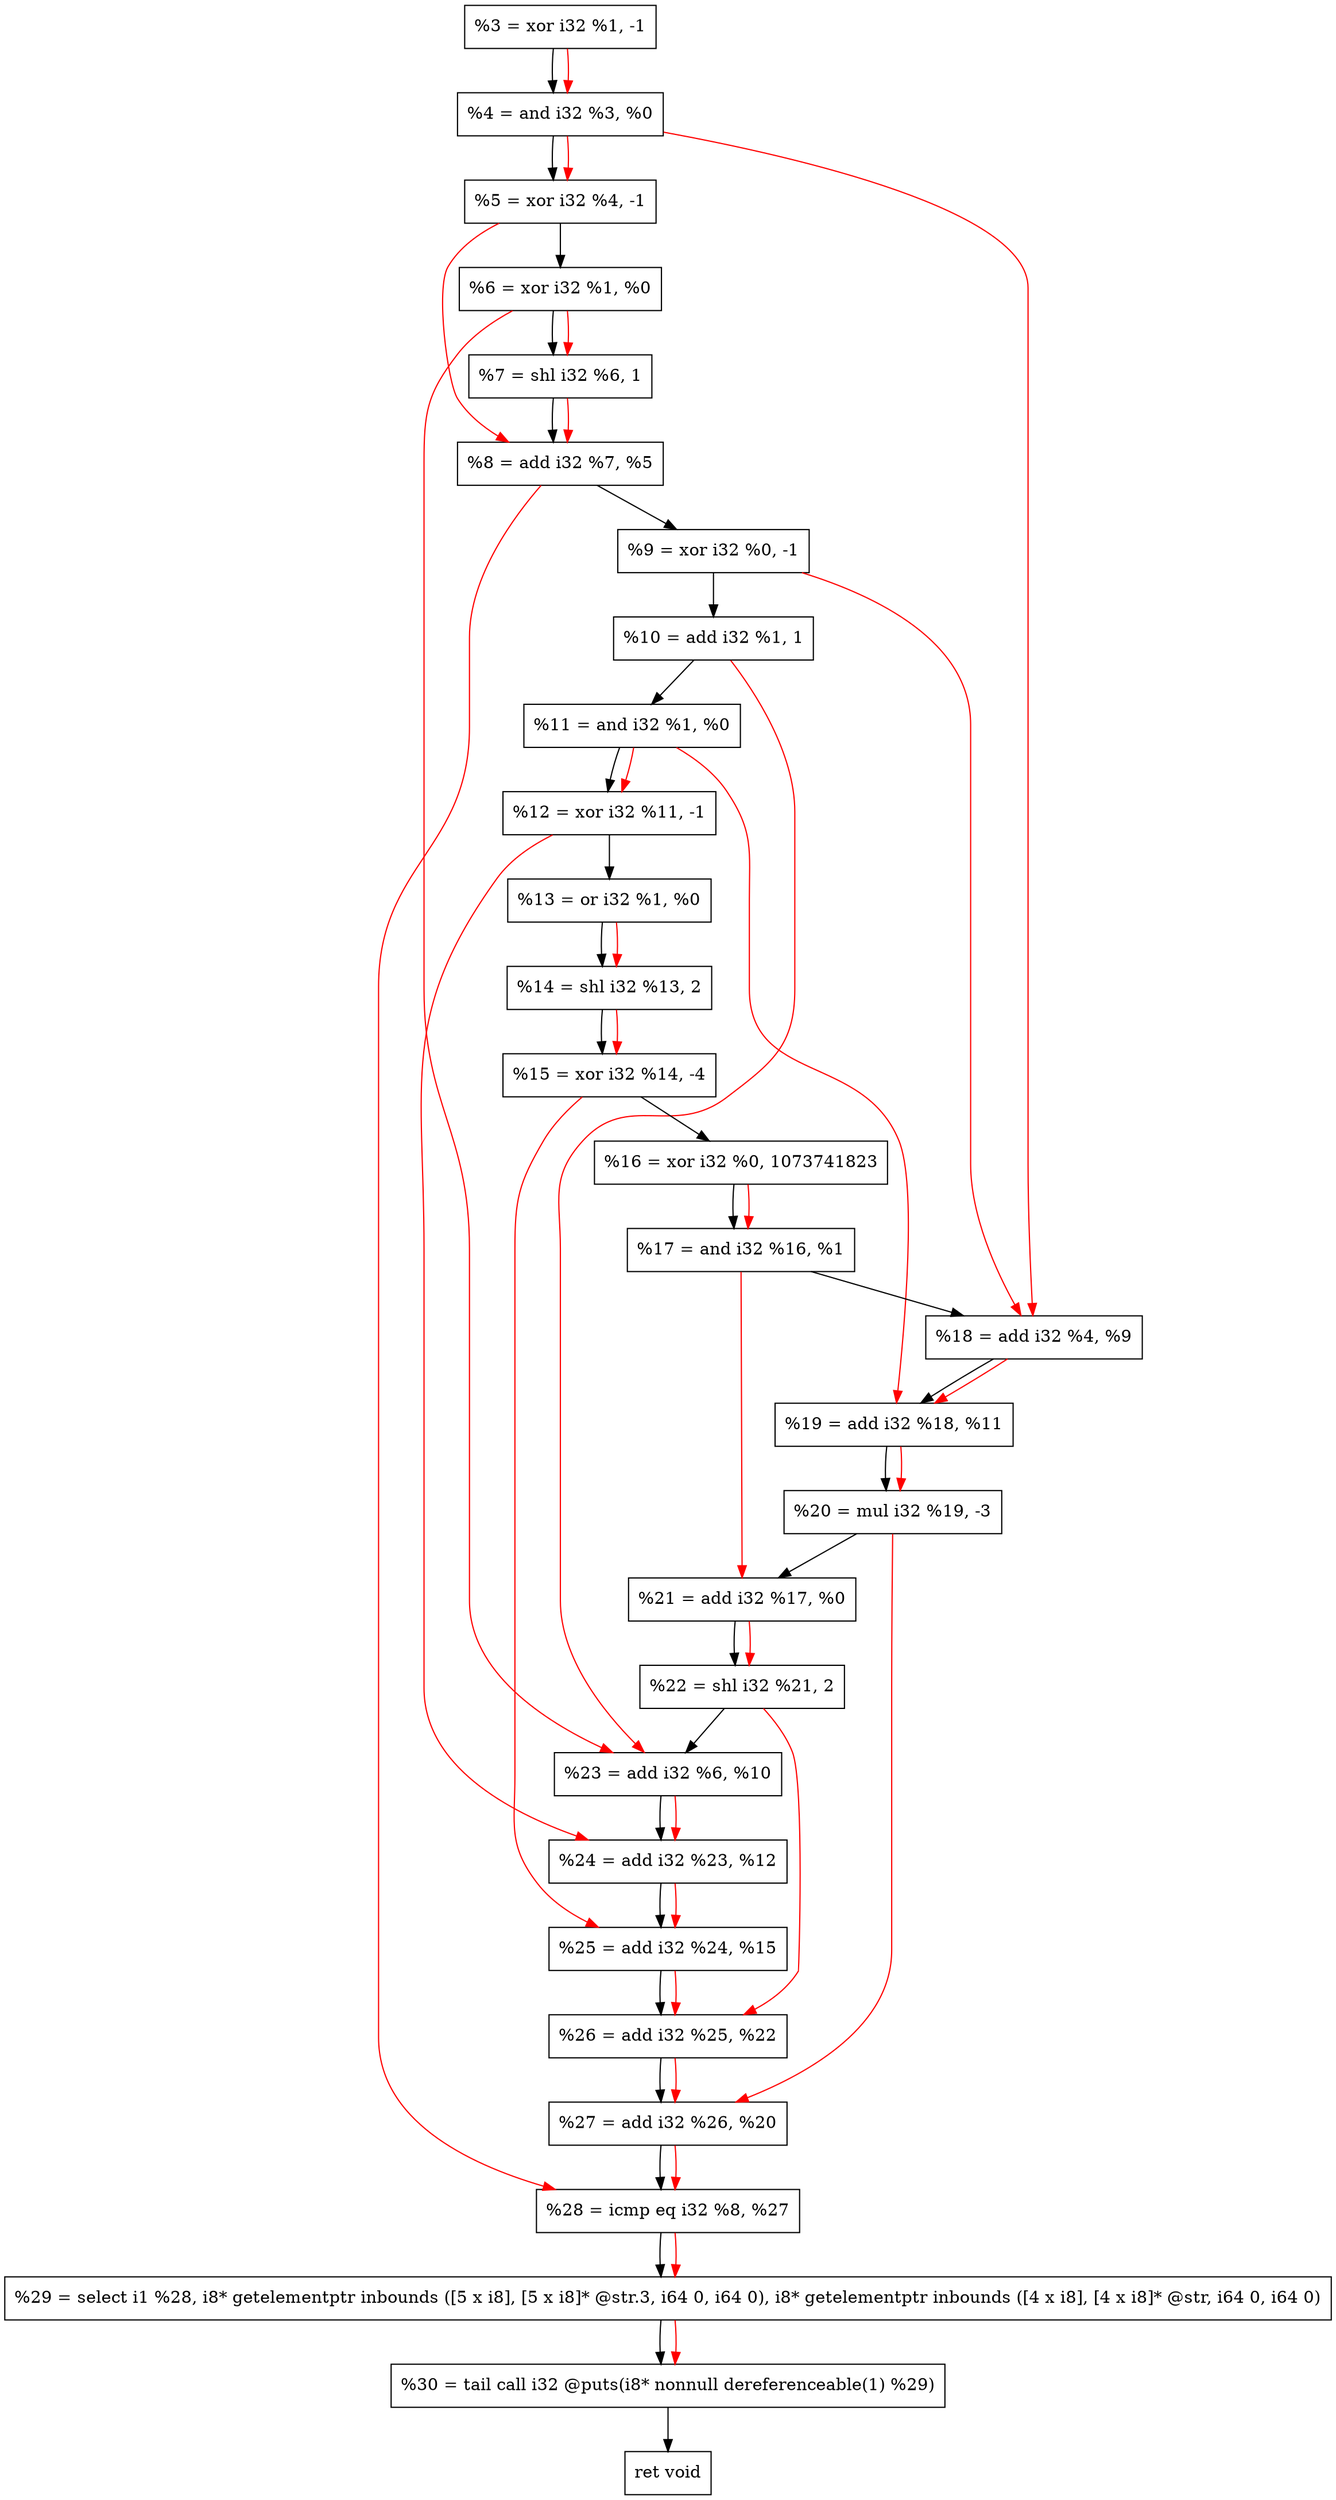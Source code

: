 digraph "DFG for'crackme' function" {
	Node0xf74bf0[shape=record, label="  %3 = xor i32 %1, -1"];
	Node0xf74c60[shape=record, label="  %4 = and i32 %3, %0"];
	Node0xf74d20[shape=record, label="  %5 = xor i32 %4, -1"];
	Node0xf74d90[shape=record, label="  %6 = xor i32 %1, %0"];
	Node0xf74e00[shape=record, label="  %7 = shl i32 %6, 1"];
	Node0xf74e70[shape=record, label="  %8 = add i32 %7, %5"];
	Node0xf74ee0[shape=record, label="  %9 = xor i32 %0, -1"];
	Node0xf74f50[shape=record, label="  %10 = add i32 %1, 1"];
	Node0xf74fc0[shape=record, label="  %11 = and i32 %1, %0"];
	Node0xf75030[shape=record, label="  %12 = xor i32 %11, -1"];
	Node0xf750a0[shape=record, label="  %13 = or i32 %1, %0"];
	Node0xf75140[shape=record, label="  %14 = shl i32 %13, 2"];
	Node0xf751e0[shape=record, label="  %15 = xor i32 %14, -4"];
	Node0xf75280[shape=record, label="  %16 = xor i32 %0, 1073741823"];
	Node0xf752f0[shape=record, label="  %17 = and i32 %16, %1"];
	Node0xf75360[shape=record, label="  %18 = add i32 %4, %9"];
	Node0xf753d0[shape=record, label="  %19 = add i32 %18, %11"];
	Node0xf75470[shape=record, label="  %20 = mul i32 %19, -3"];
	Node0xf754e0[shape=record, label="  %21 = add i32 %17, %0"];
	Node0xf75550[shape=record, label="  %22 = shl i32 %21, 2"];
	Node0xf755c0[shape=record, label="  %23 = add i32 %6, %10"];
	Node0xf75630[shape=record, label="  %24 = add i32 %23, %12"];
	Node0xf756a0[shape=record, label="  %25 = add i32 %24, %15"];
	Node0xf75710[shape=record, label="  %26 = add i32 %25, %22"];
	Node0xf75780[shape=record, label="  %27 = add i32 %26, %20"];
	Node0xf757f0[shape=record, label="  %28 = icmp eq i32 %8, %27"];
	Node0xf15268[shape=record, label="  %29 = select i1 %28, i8* getelementptr inbounds ([5 x i8], [5 x i8]* @str.3, i64 0, i64 0), i8* getelementptr inbounds ([4 x i8], [4 x i8]* @str, i64 0, i64 0)"];
	Node0xf75c90[shape=record, label="  %30 = tail call i32 @puts(i8* nonnull dereferenceable(1) %29)"];
	Node0xf75ce0[shape=record, label="  ret void"];
	Node0xf74bf0 -> Node0xf74c60;
	Node0xf74c60 -> Node0xf74d20;
	Node0xf74d20 -> Node0xf74d90;
	Node0xf74d90 -> Node0xf74e00;
	Node0xf74e00 -> Node0xf74e70;
	Node0xf74e70 -> Node0xf74ee0;
	Node0xf74ee0 -> Node0xf74f50;
	Node0xf74f50 -> Node0xf74fc0;
	Node0xf74fc0 -> Node0xf75030;
	Node0xf75030 -> Node0xf750a0;
	Node0xf750a0 -> Node0xf75140;
	Node0xf75140 -> Node0xf751e0;
	Node0xf751e0 -> Node0xf75280;
	Node0xf75280 -> Node0xf752f0;
	Node0xf752f0 -> Node0xf75360;
	Node0xf75360 -> Node0xf753d0;
	Node0xf753d0 -> Node0xf75470;
	Node0xf75470 -> Node0xf754e0;
	Node0xf754e0 -> Node0xf75550;
	Node0xf75550 -> Node0xf755c0;
	Node0xf755c0 -> Node0xf75630;
	Node0xf75630 -> Node0xf756a0;
	Node0xf756a0 -> Node0xf75710;
	Node0xf75710 -> Node0xf75780;
	Node0xf75780 -> Node0xf757f0;
	Node0xf757f0 -> Node0xf15268;
	Node0xf15268 -> Node0xf75c90;
	Node0xf75c90 -> Node0xf75ce0;
edge [color=red]
	Node0xf74bf0 -> Node0xf74c60;
	Node0xf74c60 -> Node0xf74d20;
	Node0xf74d90 -> Node0xf74e00;
	Node0xf74e00 -> Node0xf74e70;
	Node0xf74d20 -> Node0xf74e70;
	Node0xf74fc0 -> Node0xf75030;
	Node0xf750a0 -> Node0xf75140;
	Node0xf75140 -> Node0xf751e0;
	Node0xf75280 -> Node0xf752f0;
	Node0xf74c60 -> Node0xf75360;
	Node0xf74ee0 -> Node0xf75360;
	Node0xf75360 -> Node0xf753d0;
	Node0xf74fc0 -> Node0xf753d0;
	Node0xf753d0 -> Node0xf75470;
	Node0xf752f0 -> Node0xf754e0;
	Node0xf754e0 -> Node0xf75550;
	Node0xf74d90 -> Node0xf755c0;
	Node0xf74f50 -> Node0xf755c0;
	Node0xf755c0 -> Node0xf75630;
	Node0xf75030 -> Node0xf75630;
	Node0xf75630 -> Node0xf756a0;
	Node0xf751e0 -> Node0xf756a0;
	Node0xf756a0 -> Node0xf75710;
	Node0xf75550 -> Node0xf75710;
	Node0xf75710 -> Node0xf75780;
	Node0xf75470 -> Node0xf75780;
	Node0xf74e70 -> Node0xf757f0;
	Node0xf75780 -> Node0xf757f0;
	Node0xf757f0 -> Node0xf15268;
	Node0xf15268 -> Node0xf75c90;
}
